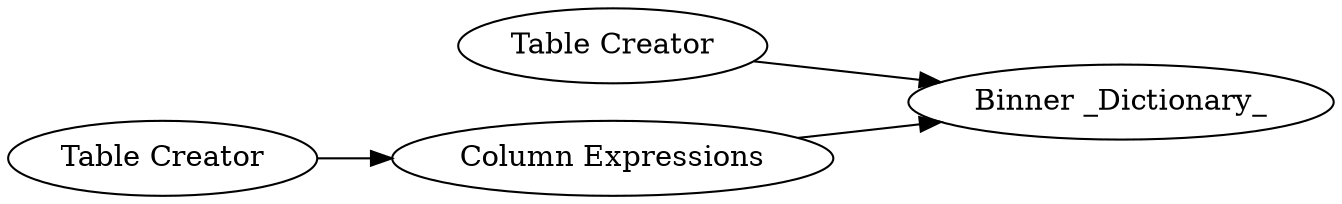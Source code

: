 digraph {
	27 -> 28
	25 -> 26
	26 -> 28
	26 [label="Column Expressions"]
	27 [label="Table Creator"]
	28 [label="Binner _Dictionary_"]
	25 [label="Table Creator"]
	rankdir=LR
}
